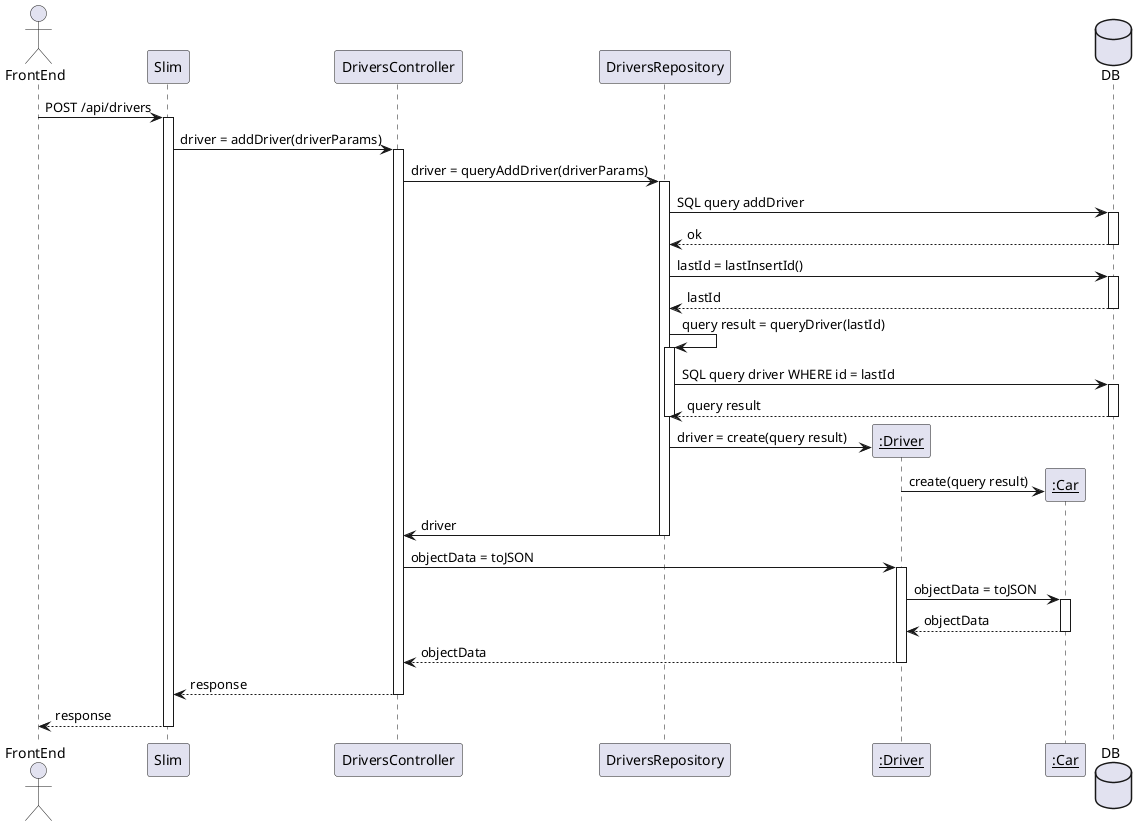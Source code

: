 http://www.plantuml.com/plantuml/uml/fLHDJm8n4BttLpISu42uas2G3wF62B8c7ZV3jeVgibtRGiA_TzPXsK9hG-A5xBRluxq1PceT6BVVbGmAfmr_CBfooqgm6ezLeMge7CzAjRiuM1XraCRE4MjqMKeJkzt8Mbk5eiUBsrwUZmcHvpqEzWGFC7De0VZ413ZOWfLyCMEi3Sc7Tx_P-9YlLzax7q6jHeBScpxg04vI-kO3uM5ov1A3JpW8GVTzEbg3WPqTT59Xx-04JS81-2RVUscEzxSv-JCCHHkd6KfdRo-asXNmX6OCGSC_Kkal9gI7JRYKODsJu1DwgAmq-DeVtEf4z2ktk5sCJlsCjFlIjKCyJP2K_pkxzWlwU5nkbboTYufumNJ2gvf29hAnmiZk9ZKH_rT4fBvlEcYLvj3A81VVa1Z5XrxfVqYwHyZpW-ljfopS0XnWUAUVizKhknGBCoSuLBA13UCkVbP_7c71196GiMRTui5PrhgoCkHv15e_o3hlrpYJTjLKLW8tyWy0

@startuml
actor FrontEnd
participant Slim
participant DriversController
participant DriversRepository
participant "__:Driver__" as Driver
participant "__:Car__" as Car
database DB

FrontEnd -> Slim : POST /api/drivers
activate Slim
Slim -> DriversController : driver = addDriver(driverParams)
activate DriversController
DriversController -> DriversRepository : driver = queryAddDriver(driverParams)
activate DriversRepository
DriversRepository -> DB : SQL query addDriver
activate DB
DB --> DriversRepository : ok
deactivate DB
DriversRepository -> DB : lastId = lastInsertId()
activate DB
DB --> DriversRepository : lastId
deactivate DB

DriversRepository -> DriversRepository : query result = queryDriver(lastId)
activate DriversRepository
DriversRepository -> DB : SQL query driver WHERE id = lastId
activate DB
DB --> DriversRepository : query result
deactivate DB
deactivate DriversRepository

create Driver
DriversRepository -> Driver : driver = create(query result)
create Car
Driver -> Car : create(query result)
DriversRepository -> DriversController : driver
deactivate DriversRepository
DriversController -> Driver : objectData = toJSON
activate Driver
Driver -> Car : objectData = toJSON
activate Car
Car --> Driver : objectData
deactivate Car
Driver --> DriversController : objectData
deactivate Driver
DriversController --> Slim : response
deactivate DriversController
Slim --> FrontEnd : response
deactivate Slim
@enduml